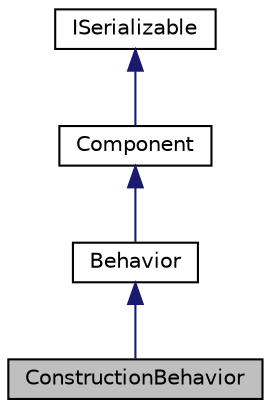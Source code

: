 digraph "ConstructionBehavior"
{
 // LATEX_PDF_SIZE
  edge [fontname="Helvetica",fontsize="10",labelfontname="Helvetica",labelfontsize="10"];
  node [fontname="Helvetica",fontsize="10",shape=record];
  Node1 [label="ConstructionBehavior",height=0.2,width=0.4,color="black", fillcolor="grey75", style="filled", fontcolor="black",tooltip="Component that handles the construction of towers and modification of terrain."];
  Node2 -> Node1 [dir="back",color="midnightblue",fontsize="10",style="solid",fontname="Helvetica"];
  Node2 [label="Behavior",height=0.2,width=0.4,color="black", fillcolor="white", style="filled",URL="$df/dc1/classBehavior.html",tooltip=" "];
  Node3 -> Node2 [dir="back",color="midnightblue",fontsize="10",style="solid",fontname="Helvetica"];
  Node3 [label="Component",height=0.2,width=0.4,color="black", fillcolor="white", style="filled",URL="$d8/d6b/classComponent.html",tooltip=" "];
  Node4 -> Node3 [dir="back",color="midnightblue",fontsize="10",style="solid",fontname="Helvetica"];
  Node4 [label="ISerializable",height=0.2,width=0.4,color="black", fillcolor="white", style="filled",URL="$db/df8/classISerializable.html",tooltip="interface for all serializable objects"];
}
